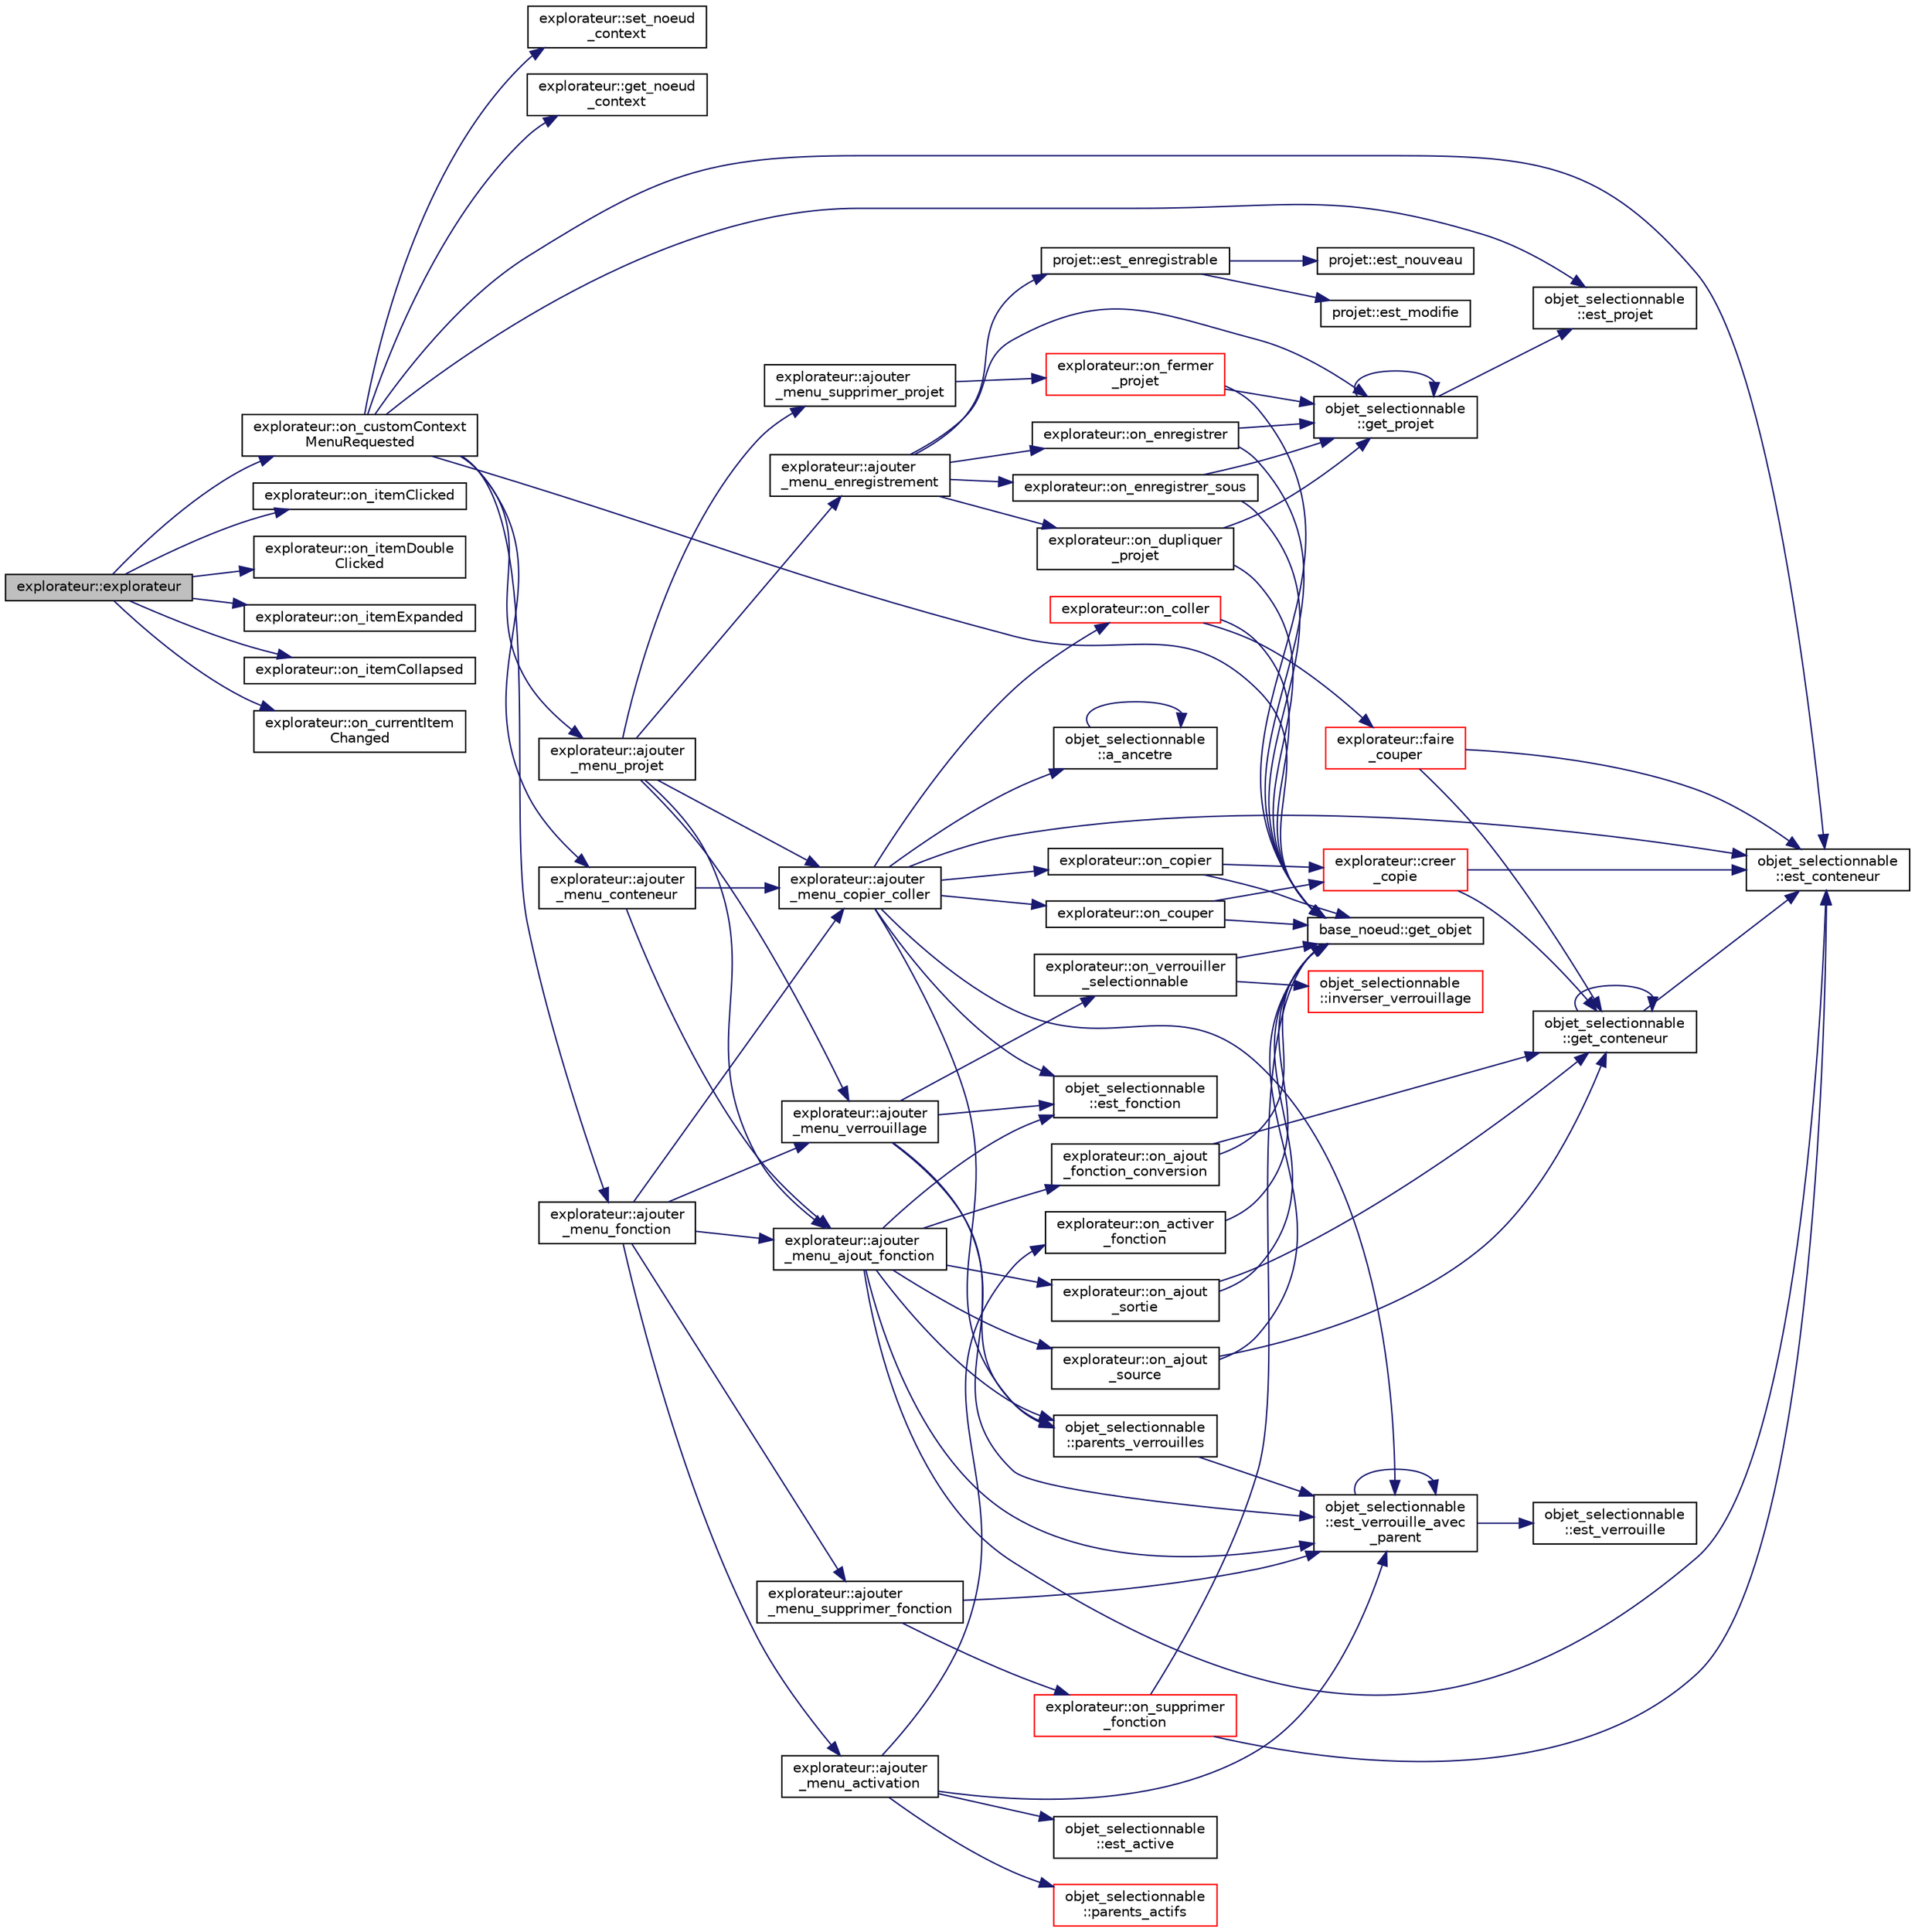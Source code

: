 digraph "explorateur::explorateur"
{
  edge [fontname="Helvetica",fontsize="10",labelfontname="Helvetica",labelfontsize="10"];
  node [fontname="Helvetica",fontsize="10",shape=record];
  rankdir="LR";
  Node0 [label="explorateur::explorateur",height=0.2,width=0.4,color="black", fillcolor="grey75", style="filled", fontcolor="black"];
  Node0 -> Node1 [color="midnightblue",fontsize="10",style="solid",fontname="Helvetica"];
  Node1 [label="explorateur::on_customContext\lMenuRequested",height=0.2,width=0.4,color="black", fillcolor="white", style="filled",URL="$classexplorateur.html#a3d2739f24d09d974a0476312ccf25d70"];
  Node1 -> Node2 [color="midnightblue",fontsize="10",style="solid",fontname="Helvetica"];
  Node2 [label="explorateur::set_noeud\l_context",height=0.2,width=0.4,color="black", fillcolor="white", style="filled",URL="$classexplorateur.html#ac20e3b48c088e8129cf64a526399382d"];
  Node1 -> Node3 [color="midnightblue",fontsize="10",style="solid",fontname="Helvetica"];
  Node3 [label="explorateur::get_noeud\l_context",height=0.2,width=0.4,color="black", fillcolor="white", style="filled",URL="$classexplorateur.html#ab12f6e68a9e165a3266ca7beda7df210"];
  Node1 -> Node4 [color="midnightblue",fontsize="10",style="solid",fontname="Helvetica"];
  Node4 [label="base_noeud::get_objet",height=0.2,width=0.4,color="black", fillcolor="white", style="filled",URL="$classbase__noeud.html#a762c999077b247ebf1d8c6dd83313ffd"];
  Node1 -> Node5 [color="midnightblue",fontsize="10",style="solid",fontname="Helvetica"];
  Node5 [label="objet_selectionnable\l::est_projet",height=0.2,width=0.4,color="black", fillcolor="white", style="filled",URL="$classobjet__selectionnable.html#a49ea1a29523e46f099896477a2b43eaa"];
  Node1 -> Node6 [color="midnightblue",fontsize="10",style="solid",fontname="Helvetica"];
  Node6 [label="explorateur::ajouter\l_menu_projet",height=0.2,width=0.4,color="black", fillcolor="white", style="filled",URL="$classexplorateur.html#a536fbe6ced34b9038fb0b7be3350aa7c"];
  Node6 -> Node7 [color="midnightblue",fontsize="10",style="solid",fontname="Helvetica"];
  Node7 [label="explorateur::ajouter\l_menu_enregistrement",height=0.2,width=0.4,color="black", fillcolor="white", style="filled",URL="$classexplorateur.html#a605b2ce839fb7f8c314e69a0c0239e27"];
  Node7 -> Node8 [color="midnightblue",fontsize="10",style="solid",fontname="Helvetica"];
  Node8 [label="objet_selectionnable\l::get_projet",height=0.2,width=0.4,color="black", fillcolor="white", style="filled",URL="$classobjet__selectionnable.html#ab48a75e720955aebe27f720dfaa5e78e"];
  Node8 -> Node5 [color="midnightblue",fontsize="10",style="solid",fontname="Helvetica"];
  Node8 -> Node8 [color="midnightblue",fontsize="10",style="solid",fontname="Helvetica"];
  Node7 -> Node9 [color="midnightblue",fontsize="10",style="solid",fontname="Helvetica"];
  Node9 [label="projet::est_enregistrable",height=0.2,width=0.4,color="black", fillcolor="white", style="filled",URL="$classprojet.html#af3ec26f8d89ead3d91a5f6098b83e242"];
  Node9 -> Node10 [color="midnightblue",fontsize="10",style="solid",fontname="Helvetica"];
  Node10 [label="projet::est_nouveau",height=0.2,width=0.4,color="black", fillcolor="white", style="filled",URL="$classprojet.html#a5ec26ee61a91af62a268bb85263d6a30"];
  Node9 -> Node11 [color="midnightblue",fontsize="10",style="solid",fontname="Helvetica"];
  Node11 [label="projet::est_modifie",height=0.2,width=0.4,color="black", fillcolor="white", style="filled",URL="$classprojet.html#a3ce849f59d754f05de9cf9b4ec06c46f"];
  Node7 -> Node12 [color="midnightblue",fontsize="10",style="solid",fontname="Helvetica"];
  Node12 [label="explorateur::on_enregistrer",height=0.2,width=0.4,color="black", fillcolor="white", style="filled",URL="$classexplorateur.html#a73040f7ee6da27e4396e15c7df7ace5c"];
  Node12 -> Node4 [color="midnightblue",fontsize="10",style="solid",fontname="Helvetica"];
  Node12 -> Node8 [color="midnightblue",fontsize="10",style="solid",fontname="Helvetica"];
  Node7 -> Node13 [color="midnightblue",fontsize="10",style="solid",fontname="Helvetica"];
  Node13 [label="explorateur::on_enregistrer_sous",height=0.2,width=0.4,color="black", fillcolor="white", style="filled",URL="$classexplorateur.html#aa6321767a6f4a8afaf43f1ea952528df"];
  Node13 -> Node4 [color="midnightblue",fontsize="10",style="solid",fontname="Helvetica"];
  Node13 -> Node8 [color="midnightblue",fontsize="10",style="solid",fontname="Helvetica"];
  Node7 -> Node14 [color="midnightblue",fontsize="10",style="solid",fontname="Helvetica"];
  Node14 [label="explorateur::on_dupliquer\l_projet",height=0.2,width=0.4,color="black", fillcolor="white", style="filled",URL="$classexplorateur.html#a897a29fae3bb3df4c5129ea820774334"];
  Node14 -> Node4 [color="midnightblue",fontsize="10",style="solid",fontname="Helvetica"];
  Node14 -> Node8 [color="midnightblue",fontsize="10",style="solid",fontname="Helvetica"];
  Node6 -> Node15 [color="midnightblue",fontsize="10",style="solid",fontname="Helvetica"];
  Node15 [label="explorateur::ajouter\l_menu_verrouillage",height=0.2,width=0.4,color="black", fillcolor="white", style="filled",URL="$classexplorateur.html#a959592d5ad501ab3272a898720cc8984"];
  Node15 -> Node16 [color="midnightblue",fontsize="10",style="solid",fontname="Helvetica"];
  Node16 [label="objet_selectionnable\l::est_verrouille_avec\l_parent",height=0.2,width=0.4,color="black", fillcolor="white", style="filled",URL="$classobjet__selectionnable.html#a001c4584a6430689f478544ec560fb7e"];
  Node16 -> Node17 [color="midnightblue",fontsize="10",style="solid",fontname="Helvetica"];
  Node17 [label="objet_selectionnable\l::est_verrouille",height=0.2,width=0.4,color="black", fillcolor="white", style="filled",URL="$classobjet__selectionnable.html#ae9c29950b9e5b582338ac659ecc3e3d6"];
  Node16 -> Node16 [color="midnightblue",fontsize="10",style="solid",fontname="Helvetica"];
  Node15 -> Node18 [color="midnightblue",fontsize="10",style="solid",fontname="Helvetica"];
  Node18 [label="objet_selectionnable\l::est_fonction",height=0.2,width=0.4,color="black", fillcolor="white", style="filled",URL="$classobjet__selectionnable.html#a8a235fc5211fbec0347ebe2342e99fa5"];
  Node15 -> Node19 [color="midnightblue",fontsize="10",style="solid",fontname="Helvetica"];
  Node19 [label="explorateur::on_verrouiller\l_selectionnable",height=0.2,width=0.4,color="black", fillcolor="white", style="filled",URL="$classexplorateur.html#add77f5981057fc14b9bbac37c251a467"];
  Node19 -> Node4 [color="midnightblue",fontsize="10",style="solid",fontname="Helvetica"];
  Node19 -> Node20 [color="midnightblue",fontsize="10",style="solid",fontname="Helvetica"];
  Node20 [label="objet_selectionnable\l::inverser_verrouillage",height=0.2,width=0.4,color="red", fillcolor="white", style="filled",URL="$classobjet__selectionnable.html#a028ac895965858e0e8e8e2cc25e8323c"];
  Node15 -> Node23 [color="midnightblue",fontsize="10",style="solid",fontname="Helvetica"];
  Node23 [label="objet_selectionnable\l::parents_verrouilles",height=0.2,width=0.4,color="black", fillcolor="white", style="filled",URL="$classobjet__selectionnable.html#ad9357af8b3471529814165378c6ce13d"];
  Node23 -> Node16 [color="midnightblue",fontsize="10",style="solid",fontname="Helvetica"];
  Node6 -> Node24 [color="midnightblue",fontsize="10",style="solid",fontname="Helvetica"];
  Node24 [label="explorateur::ajouter\l_menu_ajout_fonction",height=0.2,width=0.4,color="black", fillcolor="white", style="filled",URL="$classexplorateur.html#ad6ea829268272e407807e82a039eee42"];
  Node24 -> Node25 [color="midnightblue",fontsize="10",style="solid",fontname="Helvetica"];
  Node25 [label="objet_selectionnable\l::est_conteneur",height=0.2,width=0.4,color="black", fillcolor="white", style="filled",URL="$classobjet__selectionnable.html#a2c6b5b342b5f3a9f48893f793f935e0f"];
  Node24 -> Node16 [color="midnightblue",fontsize="10",style="solid",fontname="Helvetica"];
  Node24 -> Node18 [color="midnightblue",fontsize="10",style="solid",fontname="Helvetica"];
  Node24 -> Node23 [color="midnightblue",fontsize="10",style="solid",fontname="Helvetica"];
  Node24 -> Node26 [color="midnightblue",fontsize="10",style="solid",fontname="Helvetica"];
  Node26 [label="explorateur::on_ajout\l_source",height=0.2,width=0.4,color="black", fillcolor="white", style="filled",URL="$classexplorateur.html#a9f87ebe9efe7486d6e781556238feb4e"];
  Node26 -> Node4 [color="midnightblue",fontsize="10",style="solid",fontname="Helvetica"];
  Node26 -> Node27 [color="midnightblue",fontsize="10",style="solid",fontname="Helvetica"];
  Node27 [label="objet_selectionnable\l::get_conteneur",height=0.2,width=0.4,color="black", fillcolor="white", style="filled",URL="$classobjet__selectionnable.html#ab809d020155b7fec48ff3adbe15c9b65"];
  Node27 -> Node25 [color="midnightblue",fontsize="10",style="solid",fontname="Helvetica"];
  Node27 -> Node27 [color="midnightblue",fontsize="10",style="solid",fontname="Helvetica"];
  Node24 -> Node28 [color="midnightblue",fontsize="10",style="solid",fontname="Helvetica"];
  Node28 [label="explorateur::on_ajout\l_fonction_conversion",height=0.2,width=0.4,color="black", fillcolor="white", style="filled",URL="$classexplorateur.html#a513ccd6238459ae6982973a5b671a63b"];
  Node28 -> Node4 [color="midnightblue",fontsize="10",style="solid",fontname="Helvetica"];
  Node28 -> Node27 [color="midnightblue",fontsize="10",style="solid",fontname="Helvetica"];
  Node24 -> Node29 [color="midnightblue",fontsize="10",style="solid",fontname="Helvetica"];
  Node29 [label="explorateur::on_ajout\l_sortie",height=0.2,width=0.4,color="black", fillcolor="white", style="filled",URL="$classexplorateur.html#aad600593e3982f73bd876a32cc4b8381"];
  Node29 -> Node4 [color="midnightblue",fontsize="10",style="solid",fontname="Helvetica"];
  Node29 -> Node27 [color="midnightblue",fontsize="10",style="solid",fontname="Helvetica"];
  Node6 -> Node30 [color="midnightblue",fontsize="10",style="solid",fontname="Helvetica"];
  Node30 [label="explorateur::ajouter\l_menu_copier_coller",height=0.2,width=0.4,color="black", fillcolor="white", style="filled",URL="$classexplorateur.html#a57e9b7f934e2a1e699d816d144fb2338"];
  Node30 -> Node25 [color="midnightblue",fontsize="10",style="solid",fontname="Helvetica"];
  Node30 -> Node31 [color="midnightblue",fontsize="10",style="solid",fontname="Helvetica"];
  Node31 [label="explorateur::on_copier",height=0.2,width=0.4,color="black", fillcolor="white", style="filled",URL="$classexplorateur.html#ab3b5326853acdf90c798ad2b8e3dfbb8"];
  Node31 -> Node32 [color="midnightblue",fontsize="10",style="solid",fontname="Helvetica"];
  Node32 [label="explorateur::creer\l_copie",height=0.2,width=0.4,color="red", fillcolor="white", style="filled",URL="$classexplorateur.html#a3826d13d8738c168bc558eb31da80c27"];
  Node32 -> Node25 [color="midnightblue",fontsize="10",style="solid",fontname="Helvetica"];
  Node32 -> Node27 [color="midnightblue",fontsize="10",style="solid",fontname="Helvetica"];
  Node31 -> Node4 [color="midnightblue",fontsize="10",style="solid",fontname="Helvetica"];
  Node30 -> Node34 [color="midnightblue",fontsize="10",style="solid",fontname="Helvetica"];
  Node34 [label="explorateur::on_couper",height=0.2,width=0.4,color="black", fillcolor="white", style="filled",URL="$classexplorateur.html#ab3eaff6725b5b3bfcded294beed49449"];
  Node34 -> Node32 [color="midnightblue",fontsize="10",style="solid",fontname="Helvetica"];
  Node34 -> Node4 [color="midnightblue",fontsize="10",style="solid",fontname="Helvetica"];
  Node30 -> Node16 [color="midnightblue",fontsize="10",style="solid",fontname="Helvetica"];
  Node30 -> Node35 [color="midnightblue",fontsize="10",style="solid",fontname="Helvetica"];
  Node35 [label="objet_selectionnable\l::a_ancetre",height=0.2,width=0.4,color="black", fillcolor="white", style="filled",URL="$classobjet__selectionnable.html#aed181014e7fe90bc341d0b0341cd7c31"];
  Node35 -> Node35 [color="midnightblue",fontsize="10",style="solid",fontname="Helvetica"];
  Node30 -> Node36 [color="midnightblue",fontsize="10",style="solid",fontname="Helvetica"];
  Node36 [label="explorateur::on_coller",height=0.2,width=0.4,color="red", fillcolor="white", style="filled",URL="$classexplorateur.html#a5394562c6a7168f624d9ee1f7a2736fa"];
  Node36 -> Node37 [color="midnightblue",fontsize="10",style="solid",fontname="Helvetica"];
  Node37 [label="explorateur::faire\l_couper",height=0.2,width=0.4,color="red", fillcolor="white", style="filled",URL="$classexplorateur.html#a3ed6f16c0e32b2eb1750e59feacb52b0"];
  Node37 -> Node25 [color="midnightblue",fontsize="10",style="solid",fontname="Helvetica"];
  Node37 -> Node27 [color="midnightblue",fontsize="10",style="solid",fontname="Helvetica"];
  Node36 -> Node4 [color="midnightblue",fontsize="10",style="solid",fontname="Helvetica"];
  Node30 -> Node18 [color="midnightblue",fontsize="10",style="solid",fontname="Helvetica"];
  Node30 -> Node23 [color="midnightblue",fontsize="10",style="solid",fontname="Helvetica"];
  Node6 -> Node71 [color="midnightblue",fontsize="10",style="solid",fontname="Helvetica"];
  Node71 [label="explorateur::ajouter\l_menu_supprimer_projet",height=0.2,width=0.4,color="black", fillcolor="white", style="filled",URL="$classexplorateur.html#a3003b185d8bbe1c1b87daad6fba7f6a0"];
  Node71 -> Node72 [color="midnightblue",fontsize="10",style="solid",fontname="Helvetica"];
  Node72 [label="explorateur::on_fermer\l_projet",height=0.2,width=0.4,color="red", fillcolor="white", style="filled",URL="$classexplorateur.html#af384b08871362ec45d8554e4fffa1e0d"];
  Node72 -> Node4 [color="midnightblue",fontsize="10",style="solid",fontname="Helvetica"];
  Node72 -> Node8 [color="midnightblue",fontsize="10",style="solid",fontname="Helvetica"];
  Node1 -> Node25 [color="midnightblue",fontsize="10",style="solid",fontname="Helvetica"];
  Node1 -> Node74 [color="midnightblue",fontsize="10",style="solid",fontname="Helvetica"];
  Node74 [label="explorateur::ajouter\l_menu_conteneur",height=0.2,width=0.4,color="black", fillcolor="white", style="filled",URL="$classexplorateur.html#a5ff081a48876618de38b6a7ed352fabc"];
  Node74 -> Node24 [color="midnightblue",fontsize="10",style="solid",fontname="Helvetica"];
  Node74 -> Node30 [color="midnightblue",fontsize="10",style="solid",fontname="Helvetica"];
  Node1 -> Node75 [color="midnightblue",fontsize="10",style="solid",fontname="Helvetica"];
  Node75 [label="explorateur::ajouter\l_menu_fonction",height=0.2,width=0.4,color="black", fillcolor="white", style="filled",URL="$classexplorateur.html#ab9a6478e4447b6257b1d44a058ce873d"];
  Node75 -> Node76 [color="midnightblue",fontsize="10",style="solid",fontname="Helvetica"];
  Node76 [label="explorateur::ajouter\l_menu_activation",height=0.2,width=0.4,color="black", fillcolor="white", style="filled",URL="$classexplorateur.html#ac3864397d861ebd1634c55ce84ad58bd"];
  Node76 -> Node77 [color="midnightblue",fontsize="10",style="solid",fontname="Helvetica"];
  Node77 [label="objet_selectionnable\l::est_active",height=0.2,width=0.4,color="black", fillcolor="white", style="filled",URL="$classobjet__selectionnable.html#a9a0bf43723dd1656224cec9f3c42bba0"];
  Node76 -> Node78 [color="midnightblue",fontsize="10",style="solid",fontname="Helvetica"];
  Node78 [label="explorateur::on_activer\l_fonction",height=0.2,width=0.4,color="black", fillcolor="white", style="filled",URL="$classexplorateur.html#a71d8c413f548ef02da9bd592710ff356"];
  Node78 -> Node4 [color="midnightblue",fontsize="10",style="solid",fontname="Helvetica"];
  Node76 -> Node79 [color="midnightblue",fontsize="10",style="solid",fontname="Helvetica"];
  Node79 [label="objet_selectionnable\l::parents_actifs",height=0.2,width=0.4,color="red", fillcolor="white", style="filled",URL="$classobjet__selectionnable.html#a65b1afceca6ba5882edb9b7707d851f8"];
  Node76 -> Node16 [color="midnightblue",fontsize="10",style="solid",fontname="Helvetica"];
  Node75 -> Node15 [color="midnightblue",fontsize="10",style="solid",fontname="Helvetica"];
  Node75 -> Node24 [color="midnightblue",fontsize="10",style="solid",fontname="Helvetica"];
  Node75 -> Node30 [color="midnightblue",fontsize="10",style="solid",fontname="Helvetica"];
  Node75 -> Node81 [color="midnightblue",fontsize="10",style="solid",fontname="Helvetica"];
  Node81 [label="explorateur::ajouter\l_menu_supprimer_fonction",height=0.2,width=0.4,color="black", fillcolor="white", style="filled",URL="$classexplorateur.html#a705d6d775dbf271ac3f6ea7bb1cf6422"];
  Node81 -> Node82 [color="midnightblue",fontsize="10",style="solid",fontname="Helvetica"];
  Node82 [label="explorateur::on_supprimer\l_fonction",height=0.2,width=0.4,color="red", fillcolor="white", style="filled",URL="$classexplorateur.html#a33c04d3c07d1d2698bc9b73c1a82c3a1",tooltip="Le bouton fermer est activé. "];
  Node82 -> Node4 [color="midnightblue",fontsize="10",style="solid",fontname="Helvetica"];
  Node82 -> Node25 [color="midnightblue",fontsize="10",style="solid",fontname="Helvetica"];
  Node81 -> Node16 [color="midnightblue",fontsize="10",style="solid",fontname="Helvetica"];
  Node0 -> Node83 [color="midnightblue",fontsize="10",style="solid",fontname="Helvetica"];
  Node83 [label="explorateur::on_itemClicked",height=0.2,width=0.4,color="black", fillcolor="white", style="filled",URL="$classexplorateur.html#ad7fc5084bbb92aa975b35f1206109e97",tooltip="Evénément click sur un item de l&#39;explorateur de projets. "];
  Node0 -> Node84 [color="midnightblue",fontsize="10",style="solid",fontname="Helvetica"];
  Node84 [label="explorateur::on_itemDouble\lClicked",height=0.2,width=0.4,color="black", fillcolor="white", style="filled",URL="$classexplorateur.html#a1e619080cad519a4d1457ac37d3f1b96",tooltip="Evénément double click sur un item de l&#39;explorateur de projets. "];
  Node0 -> Node85 [color="midnightblue",fontsize="10",style="solid",fontname="Helvetica"];
  Node85 [label="explorateur::on_itemExpanded",height=0.2,width=0.4,color="black", fillcolor="white", style="filled",URL="$classexplorateur.html#a09e8b1fb500dc869706d6bec7f1ca87c"];
  Node0 -> Node86 [color="midnightblue",fontsize="10",style="solid",fontname="Helvetica"];
  Node86 [label="explorateur::on_itemCollapsed",height=0.2,width=0.4,color="black", fillcolor="white", style="filled",URL="$classexplorateur.html#a3676cbdc434af17e3b809956f4131df8"];
  Node0 -> Node87 [color="midnightblue",fontsize="10",style="solid",fontname="Helvetica"];
  Node87 [label="explorateur::on_currentItem\lChanged",height=0.2,width=0.4,color="black", fillcolor="white", style="filled",URL="$classexplorateur.html#ab52d921d78737c5dc7aca6461da1c013",tooltip="Changement de sélection l&#39;explorateur de projets. "];
}
